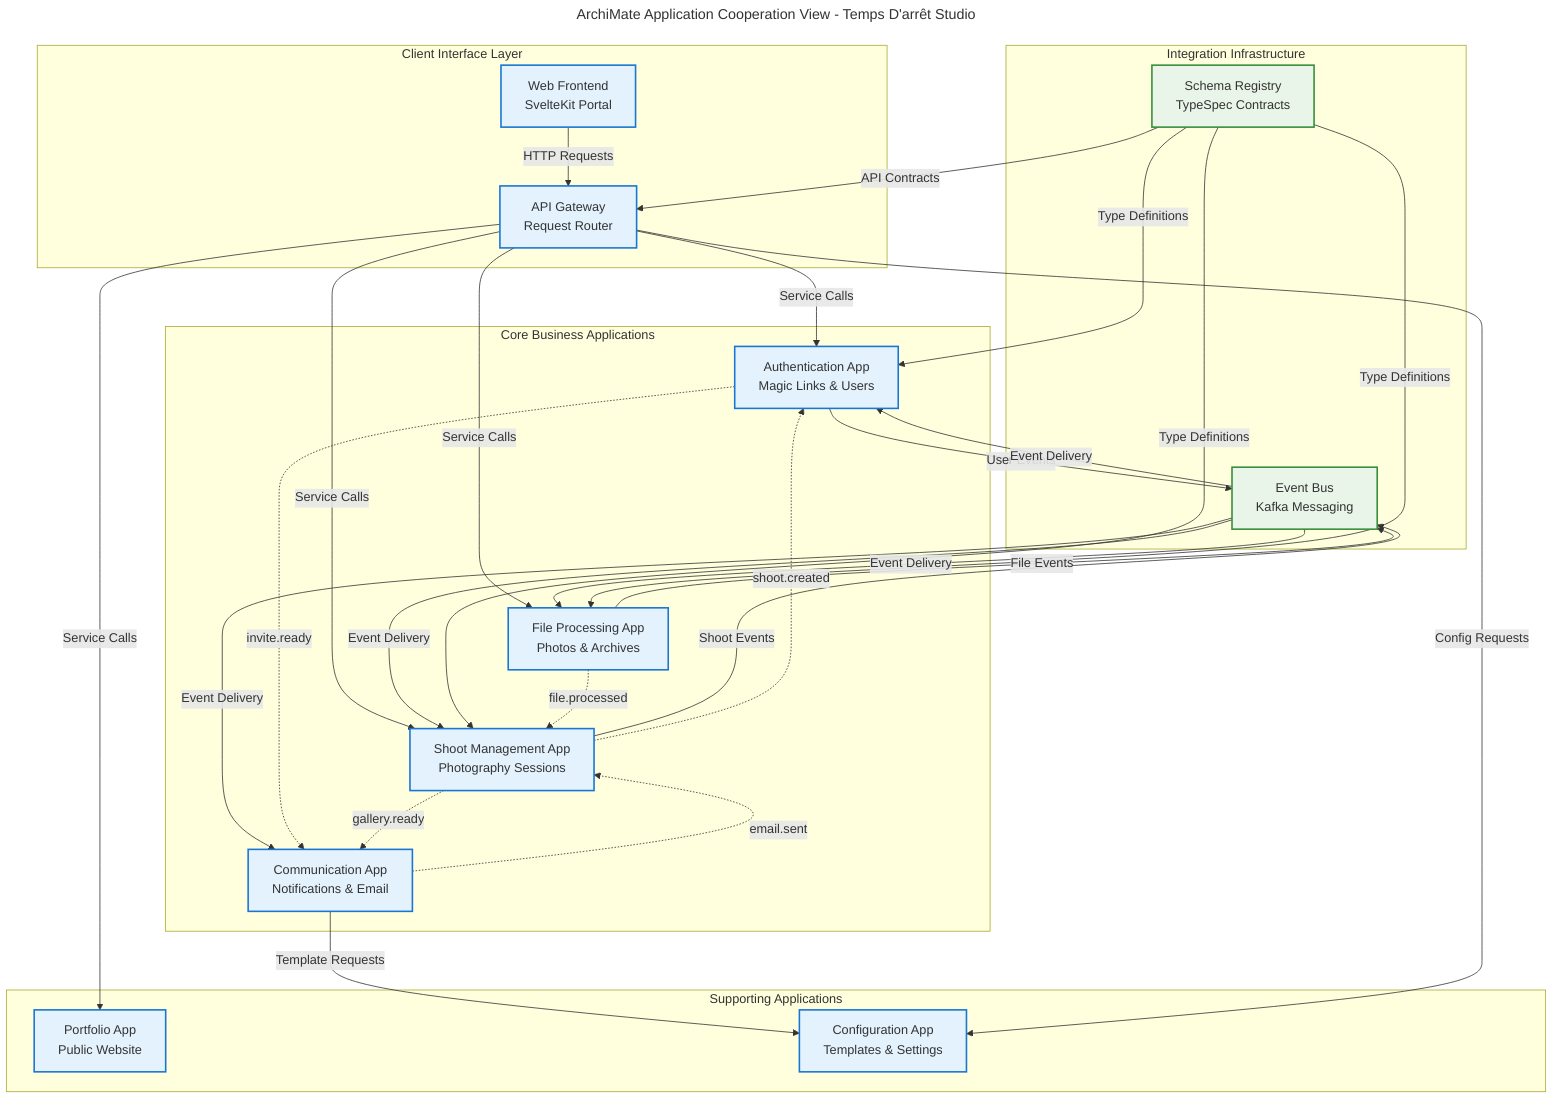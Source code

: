 ---
title: ArchiMate Application Cooperation View - Temps D'arrêt Studio
description: Core application components and their cooperation patterns
---
graph TB
    subgraph "Client Interface Layer"
        WEB[Web Frontend<br/>SvelteKit Portal]
        API[API Gateway<br/>Request Router]
    end

    subgraph "Core Business Applications"
        AUTH[Authentication App<br/>Magic Links & Users]
        SHOOT[Shoot Management App<br/>Photography Sessions]
        FILES[File Processing App<br/>Photos & Archives]
        COMM[Communication App<br/>Notifications & Email]
    end

    subgraph "Supporting Applications"
        PORTFOLIO[Portfolio App<br/>Public Website]
        CONFIG[Configuration App<br/>Templates & Settings]
    end

    subgraph "Integration Infrastructure"
        EVENTS[Event Bus<br/>Kafka Messaging]
        SCHEMA[Schema Registry<br/>TypeSpec Contracts]
    end

    %% Primary Cooperation Flows
    WEB -->|HTTP Requests| API
    API -->|Service Calls| AUTH
    API -->|Service Calls| SHOOT
    API -->|Service Calls| FILES
    API -->|Service Calls| PORTFOLIO

    %% Event-Driven Cooperation
    AUTH -->|User Events| EVENTS
    SHOOT -->|Shoot Events| EVENTS
    FILES -->|File Events| EVENTS
    
    EVENTS -->|Event Delivery| AUTH
    EVENTS -->|Event Delivery| SHOOT
    EVENTS -->|Event Delivery| FILES
    EVENTS -->|Event Delivery| COMM

    %% Configuration and Templates
    COMM -->|Template Requests| CONFIG
    API -->|Config Requests| CONFIG

    %% Schema Coordination
    SCHEMA -->|API Contracts| API
    SCHEMA -->|Type Definitions| AUTH
    SCHEMA -->|Type Definitions| SHOOT
    SCHEMA -->|Type Definitions| FILES

    %% Key Cooperation Pattern: Shoot Creation Flow
    SHOOT -.->|shoot.created| AUTH
    AUTH -.->|invite.ready| COMM
    COMM -.->|email.sent| SHOOT

    %% Key Cooperation Pattern: File Processing Flow
    FILES -.->|file.processed| SHOOT
    SHOOT -.->|gallery.ready| COMM

    classDef application fill:#e3f2fd,stroke:#1976d2,stroke-width:2px
    classDef technology fill:#e8f5e8,stroke:#388e3c,stroke-width:2px

    class WEB,API,AUTH,SHOOT,FILES,COMM,PORTFOLIO,CONFIG application
    class EVENTS,SCHEMA technology